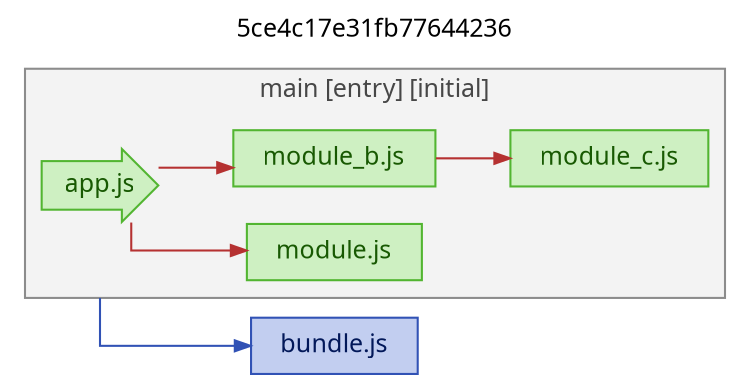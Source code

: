 digraph G {
  graph [ rankdir = LR, splines = "ortho", fontsize = 12, label = "5ce4c17e31fb77644236", labelloc = "t", fontname = "gotham-book,sans-serif", compound = true ];
  node [ fontsize = 12, width = 0, height = 0, margin = "0.2,0.1", fontname = "gotham-book,sans-serif" ];
  edge [ fontsize = 10, fontname = "gotham-book,sans-serif" ];
subgraph "cluster_0" {
  graph [ label = "main [entry] [initial]", fontcolor = "0,0,0.28", bgcolor = "0,0,0.95", color = "0,0,0.55" ];
  "0" [ fillcolor = "0.2916666666666667,0.19,0.94", color = "0.2916666666666667,0.73,0.71", fontcolor = "0.2916666666666667,0.97,0.35", style = "filled", labelloc = "c", label = "app.js", shape = rarrow, margin = "0.15" ];
  "1" [ fillcolor = "0.2916666666666667,0.19,0.94", color = "0.2916666666666667,0.73,0.71", fontcolor = "0.2916666666666667,0.97,0.35", style = "filled", labelloc = "c", label = "module.js", shape = rect ];
  "2" [ fillcolor = "0.2916666666666667,0.19,0.94", color = "0.2916666666666667,0.73,0.71", fontcolor = "0.2916666666666667,0.97,0.35", style = "filled", labelloc = "c", label = "module_b.js", shape = rect ];
  "3" [ fillcolor = "0.2916666666666667,0.19,0.94", color = "0.2916666666666667,0.73,0.71", fontcolor = "0.2916666666666667,0.97,0.35", style = "filled", labelloc = "c", label = "module_c.js", shape = rect ];
  "cluster_0hidden" [ style = "invis", label = "", fixedsize = true, margin = "0", width = 0, height = 0 ];
}

  "0";
  "1";
  "2";
  "3";
  "file_bundle.js" [ labelloc = "c", label = "bundle.js", shape = rect, fillcolor = "0.625,0.19,0.94", color = "0.625,0.73,0.71", fontcolor = "0.625,0.97,0.35", style = "filled" ];
  "cluster_0hidden";
  "0" -> "1" [ arrowsize = .75, color = "0,0.73,0.71" ];
  "0" -> "2" [ arrowsize = .75, color = "0,0.73,0.71" ];
  "2" -> "3" [ arrowsize = .75, color = "0,0.73,0.71" ];
  "cluster_0hidden" -> "file_bundle.js" [ arrowsize = .75, color = "0.625,0.73,0.71", ltail = "cluster_0" ];
}
